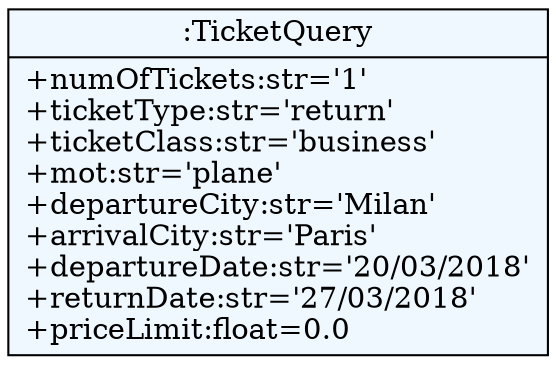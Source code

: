 
    digraph xtext {
    fontname = "Bitstream Vera Sans"
    fontsize = 8
    node[
        shape=record,
        style=filled,
        fillcolor=aliceblue
    ]
    nodesep = 0.3
    edge[dir=black,arrowtail=empty]


2327462110432[label="{:TicketQuery|+numOfTickets:str='1'\l+ticketType:str='return'\l+ticketClass:str='business'\l+mot:str='plane'\l+departureCity:str='Milan'\l+arrivalCity:str='Paris'\l+departureDate:str='20/03/2018'\l+returnDate:str='27/03/2018'\l+priceLimit:float=0.0\l}"]

}
